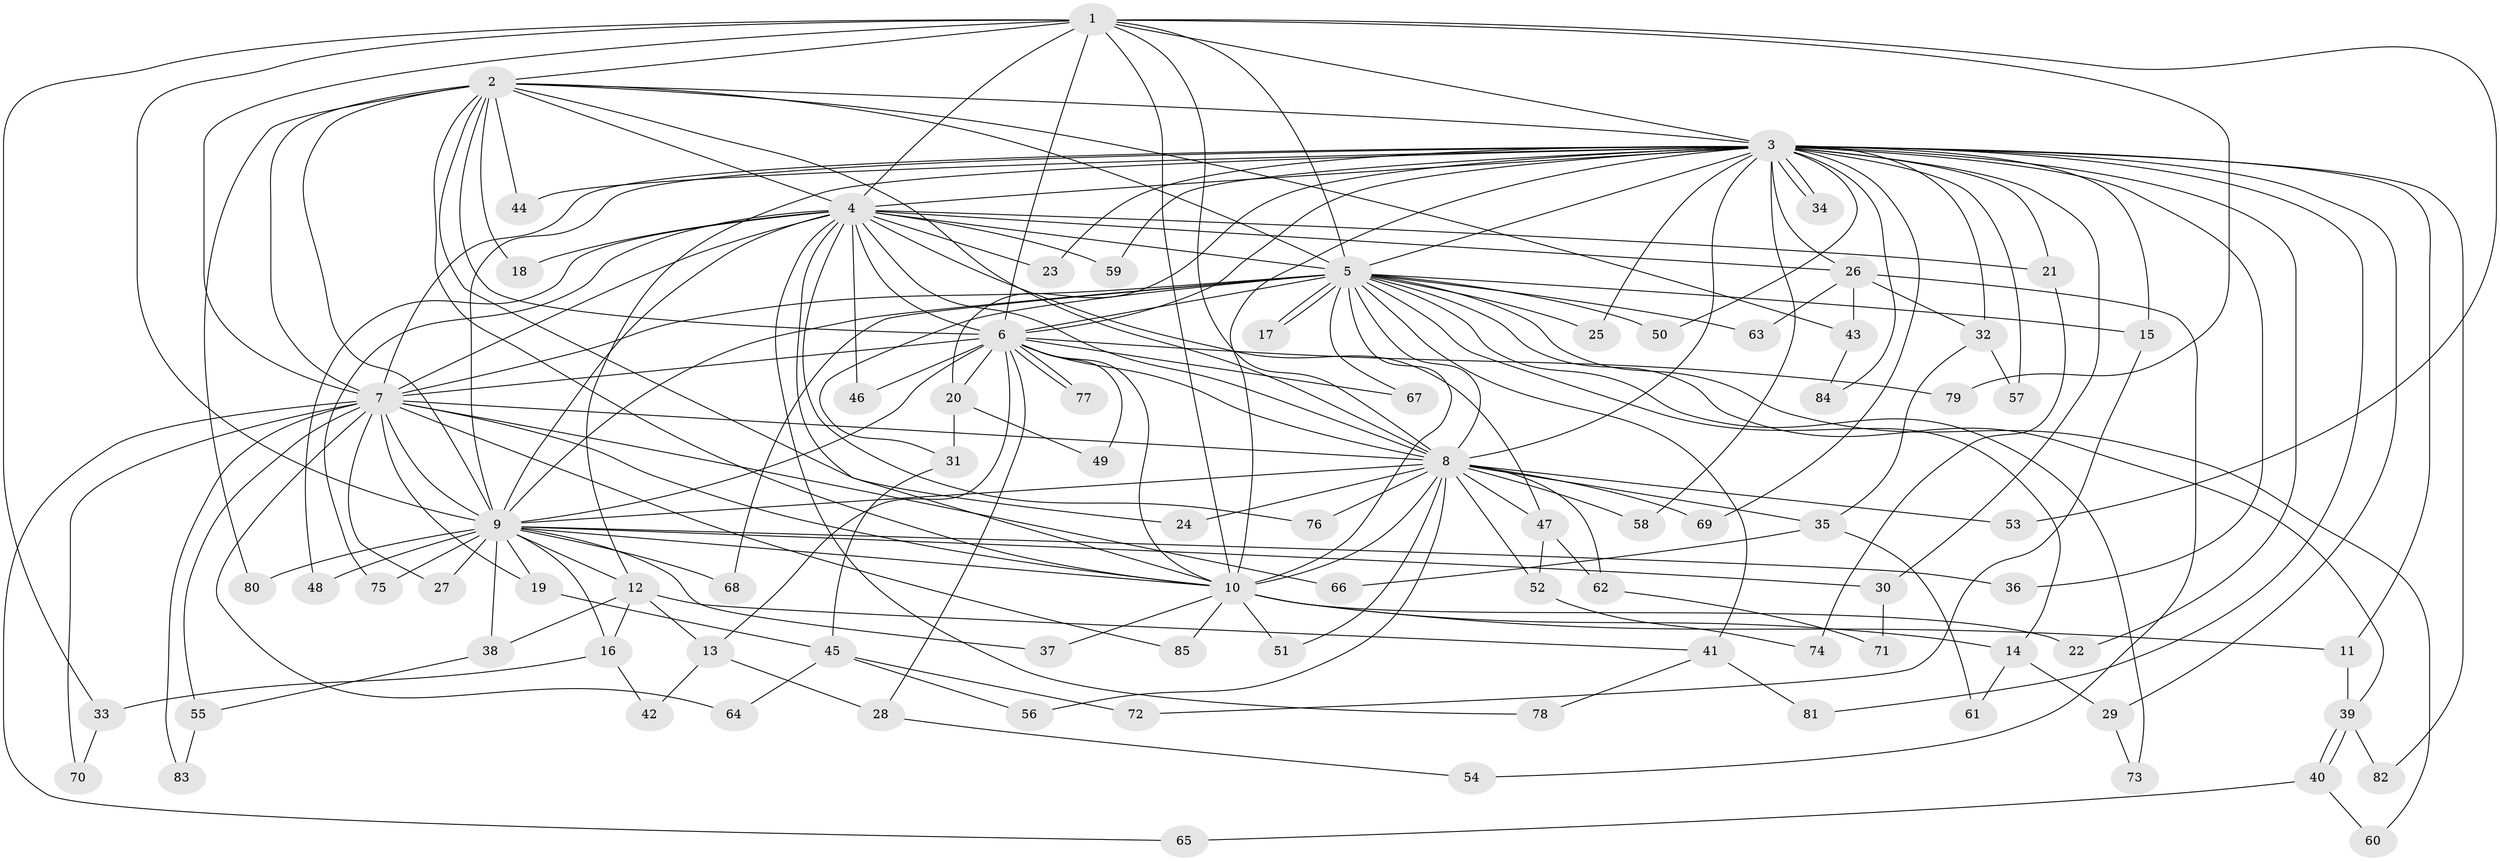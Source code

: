// Generated by graph-tools (version 1.1) at 2025/49/03/09/25 03:49:36]
// undirected, 85 vertices, 195 edges
graph export_dot {
graph [start="1"]
  node [color=gray90,style=filled];
  1;
  2;
  3;
  4;
  5;
  6;
  7;
  8;
  9;
  10;
  11;
  12;
  13;
  14;
  15;
  16;
  17;
  18;
  19;
  20;
  21;
  22;
  23;
  24;
  25;
  26;
  27;
  28;
  29;
  30;
  31;
  32;
  33;
  34;
  35;
  36;
  37;
  38;
  39;
  40;
  41;
  42;
  43;
  44;
  45;
  46;
  47;
  48;
  49;
  50;
  51;
  52;
  53;
  54;
  55;
  56;
  57;
  58;
  59;
  60;
  61;
  62;
  63;
  64;
  65;
  66;
  67;
  68;
  69;
  70;
  71;
  72;
  73;
  74;
  75;
  76;
  77;
  78;
  79;
  80;
  81;
  82;
  83;
  84;
  85;
  1 -- 2;
  1 -- 3;
  1 -- 4;
  1 -- 5;
  1 -- 6;
  1 -- 7;
  1 -- 8;
  1 -- 9;
  1 -- 10;
  1 -- 33;
  1 -- 53;
  1 -- 79;
  2 -- 3;
  2 -- 4;
  2 -- 5;
  2 -- 6;
  2 -- 7;
  2 -- 8;
  2 -- 9;
  2 -- 10;
  2 -- 18;
  2 -- 24;
  2 -- 43;
  2 -- 44;
  2 -- 80;
  3 -- 4;
  3 -- 5;
  3 -- 6;
  3 -- 7;
  3 -- 8;
  3 -- 9;
  3 -- 10;
  3 -- 11;
  3 -- 12;
  3 -- 15;
  3 -- 20;
  3 -- 21;
  3 -- 22;
  3 -- 23;
  3 -- 25;
  3 -- 26;
  3 -- 29;
  3 -- 30;
  3 -- 32;
  3 -- 34;
  3 -- 34;
  3 -- 36;
  3 -- 44;
  3 -- 50;
  3 -- 57;
  3 -- 58;
  3 -- 59;
  3 -- 69;
  3 -- 81;
  3 -- 82;
  3 -- 84;
  4 -- 5;
  4 -- 6;
  4 -- 7;
  4 -- 8;
  4 -- 9;
  4 -- 10;
  4 -- 18;
  4 -- 21;
  4 -- 23;
  4 -- 26;
  4 -- 46;
  4 -- 47;
  4 -- 48;
  4 -- 59;
  4 -- 75;
  4 -- 76;
  4 -- 78;
  5 -- 6;
  5 -- 7;
  5 -- 8;
  5 -- 9;
  5 -- 10;
  5 -- 14;
  5 -- 15;
  5 -- 17;
  5 -- 17;
  5 -- 25;
  5 -- 31;
  5 -- 39;
  5 -- 41;
  5 -- 50;
  5 -- 60;
  5 -- 63;
  5 -- 67;
  5 -- 68;
  5 -- 73;
  6 -- 7;
  6 -- 8;
  6 -- 9;
  6 -- 10;
  6 -- 13;
  6 -- 20;
  6 -- 28;
  6 -- 46;
  6 -- 49;
  6 -- 67;
  6 -- 77;
  6 -- 77;
  6 -- 79;
  7 -- 8;
  7 -- 9;
  7 -- 10;
  7 -- 19;
  7 -- 27;
  7 -- 55;
  7 -- 64;
  7 -- 65;
  7 -- 66;
  7 -- 70;
  7 -- 83;
  7 -- 85;
  8 -- 9;
  8 -- 10;
  8 -- 24;
  8 -- 35;
  8 -- 47;
  8 -- 51;
  8 -- 52;
  8 -- 53;
  8 -- 56;
  8 -- 58;
  8 -- 62;
  8 -- 69;
  8 -- 76;
  9 -- 10;
  9 -- 12;
  9 -- 16;
  9 -- 19;
  9 -- 27;
  9 -- 30;
  9 -- 36;
  9 -- 37;
  9 -- 38;
  9 -- 48;
  9 -- 68;
  9 -- 75;
  9 -- 80;
  10 -- 11;
  10 -- 14;
  10 -- 22;
  10 -- 37;
  10 -- 51;
  10 -- 85;
  11 -- 39;
  12 -- 13;
  12 -- 16;
  12 -- 38;
  12 -- 41;
  13 -- 28;
  13 -- 42;
  14 -- 29;
  14 -- 61;
  15 -- 72;
  16 -- 33;
  16 -- 42;
  19 -- 45;
  20 -- 31;
  20 -- 49;
  21 -- 74;
  26 -- 32;
  26 -- 43;
  26 -- 54;
  26 -- 63;
  28 -- 54;
  29 -- 73;
  30 -- 71;
  31 -- 45;
  32 -- 35;
  32 -- 57;
  33 -- 70;
  35 -- 61;
  35 -- 66;
  38 -- 55;
  39 -- 40;
  39 -- 40;
  39 -- 82;
  40 -- 60;
  40 -- 65;
  41 -- 78;
  41 -- 81;
  43 -- 84;
  45 -- 56;
  45 -- 64;
  45 -- 72;
  47 -- 52;
  47 -- 62;
  52 -- 74;
  55 -- 83;
  62 -- 71;
}
